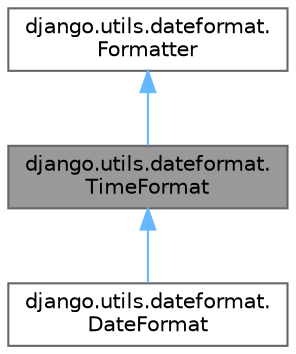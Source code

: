 digraph "django.utils.dateformat.TimeFormat"
{
 // LATEX_PDF_SIZE
  bgcolor="transparent";
  edge [fontname=Helvetica,fontsize=10,labelfontname=Helvetica,labelfontsize=10];
  node [fontname=Helvetica,fontsize=10,shape=box,height=0.2,width=0.4];
  Node1 [id="Node000001",label="django.utils.dateformat.\lTimeFormat",height=0.2,width=0.4,color="gray40", fillcolor="grey60", style="filled", fontcolor="black",tooltip=" "];
  Node2 -> Node1 [id="edge1_Node000001_Node000002",dir="back",color="steelblue1",style="solid",tooltip=" "];
  Node2 [id="Node000002",label="django.utils.dateformat.\lFormatter",height=0.2,width=0.4,color="gray40", fillcolor="white", style="filled",URL="$classdjango_1_1utils_1_1dateformat_1_1_formatter.html",tooltip=" "];
  Node1 -> Node3 [id="edge2_Node000001_Node000003",dir="back",color="steelblue1",style="solid",tooltip=" "];
  Node3 [id="Node000003",label="django.utils.dateformat.\lDateFormat",height=0.2,width=0.4,color="gray40", fillcolor="white", style="filled",URL="$classdjango_1_1utils_1_1dateformat_1_1_date_format.html",tooltip=" "];
}
